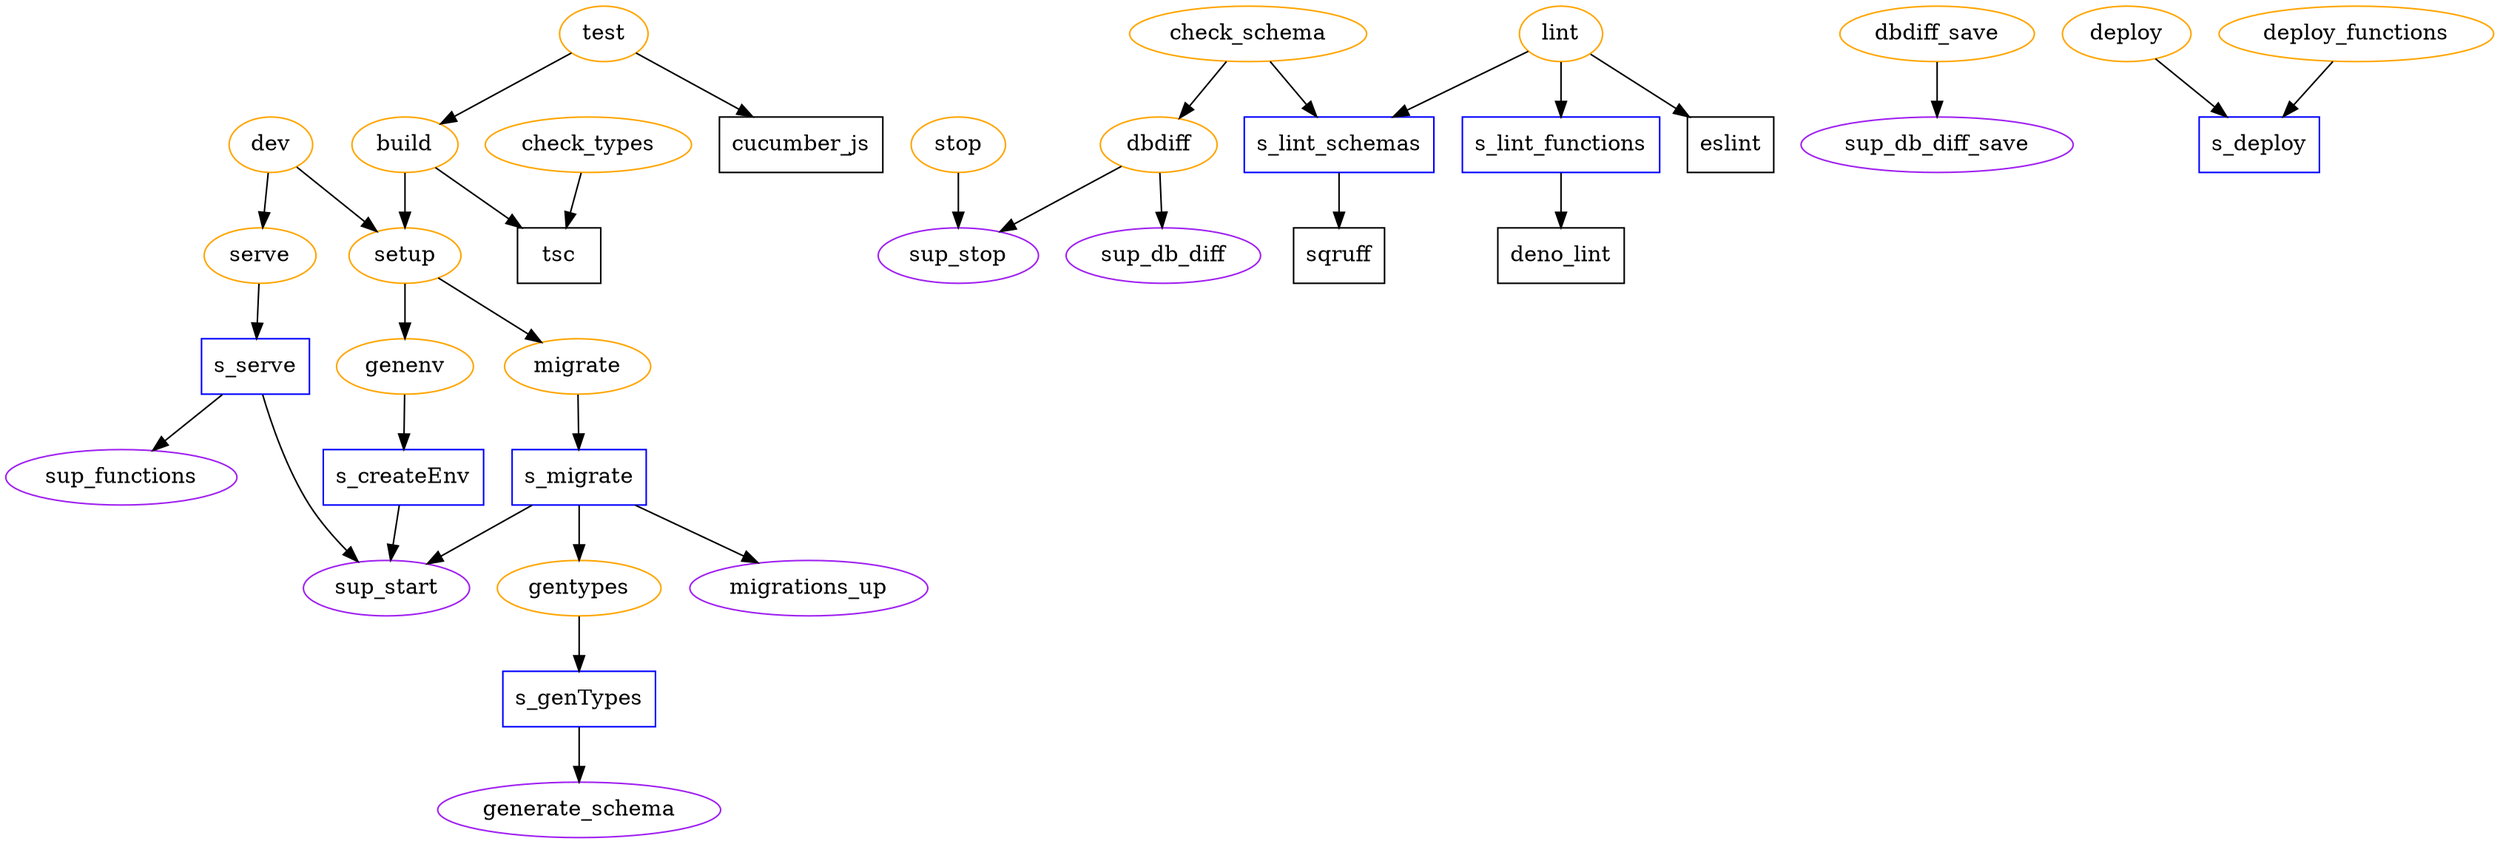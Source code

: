 DiGraph G {

/* package-level tasks */

node [color=orange]

dev
setup
serve
stop
check_types
check_schema
lint
build
test
genenv
dbdiff
dbdiff_save
deploy
deploy_functions
migrate
gentypes

/* supabase functions */
node [color=purple]

sup_db_diff_save
sup_db_diff
sup_functions
sup_start
sup_stop
migrations_up
generate_schema



/* scripts */
node [color=blue; shape=rectangle]

s_createEnv
s_genTypes
s_migrate
s_lint_schemas
s_lint_functions
s_deploy
s_serve

/* Other scripts */
node [color=black]
sqruff
deno_lint
tsc
cucumber_js

/* links */

    migrate -> s_migrate -> gentypes -> s_genTypes
    s_migrate -> migrations_up
    dev -> setup
    dev -> serve
    setup -> genenv
    setup -> migrate
    serve -> s_serve
    s_serve -> sup_start
    s_serve -> sup_functions
    s_createEnv -> sup_start
    stop -> sup_stop
    check_types -> tsc
    check_schema -> s_lint_schemas
    check_schema -> dbdiff
    lint -> eslint
    lint -> s_lint_functions -> deno_lint
    lint -> s_lint_schemas -> sqruff
    test -> build
    test -> cucumber_js
    genenv -> s_createEnv
    dbdiff -> sup_stop
    dbdiff -> sup_db_diff
    dbdiff_save -> sup_db_diff_save
    deploy -> s_deploy
    deploy_functions -> s_deploy
    build -> setup
    build -> tsc
    s_genTypes -> generate_schema
    s_migrate -> sup_start
}
